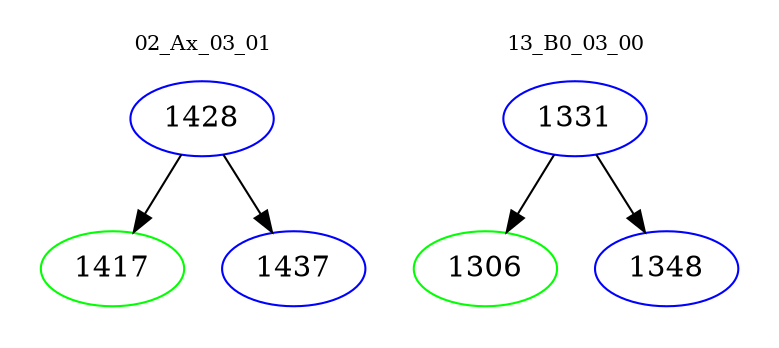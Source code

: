 digraph{
subgraph cluster_0 {
color = white
label = "02_Ax_03_01";
fontsize=10;
T0_1428 [label="1428", color="blue"]
T0_1428 -> T0_1417 [color="black"]
T0_1417 [label="1417", color="green"]
T0_1428 -> T0_1437 [color="black"]
T0_1437 [label="1437", color="blue"]
}
subgraph cluster_1 {
color = white
label = "13_B0_03_00";
fontsize=10;
T1_1331 [label="1331", color="blue"]
T1_1331 -> T1_1306 [color="black"]
T1_1306 [label="1306", color="green"]
T1_1331 -> T1_1348 [color="black"]
T1_1348 [label="1348", color="blue"]
}
}

